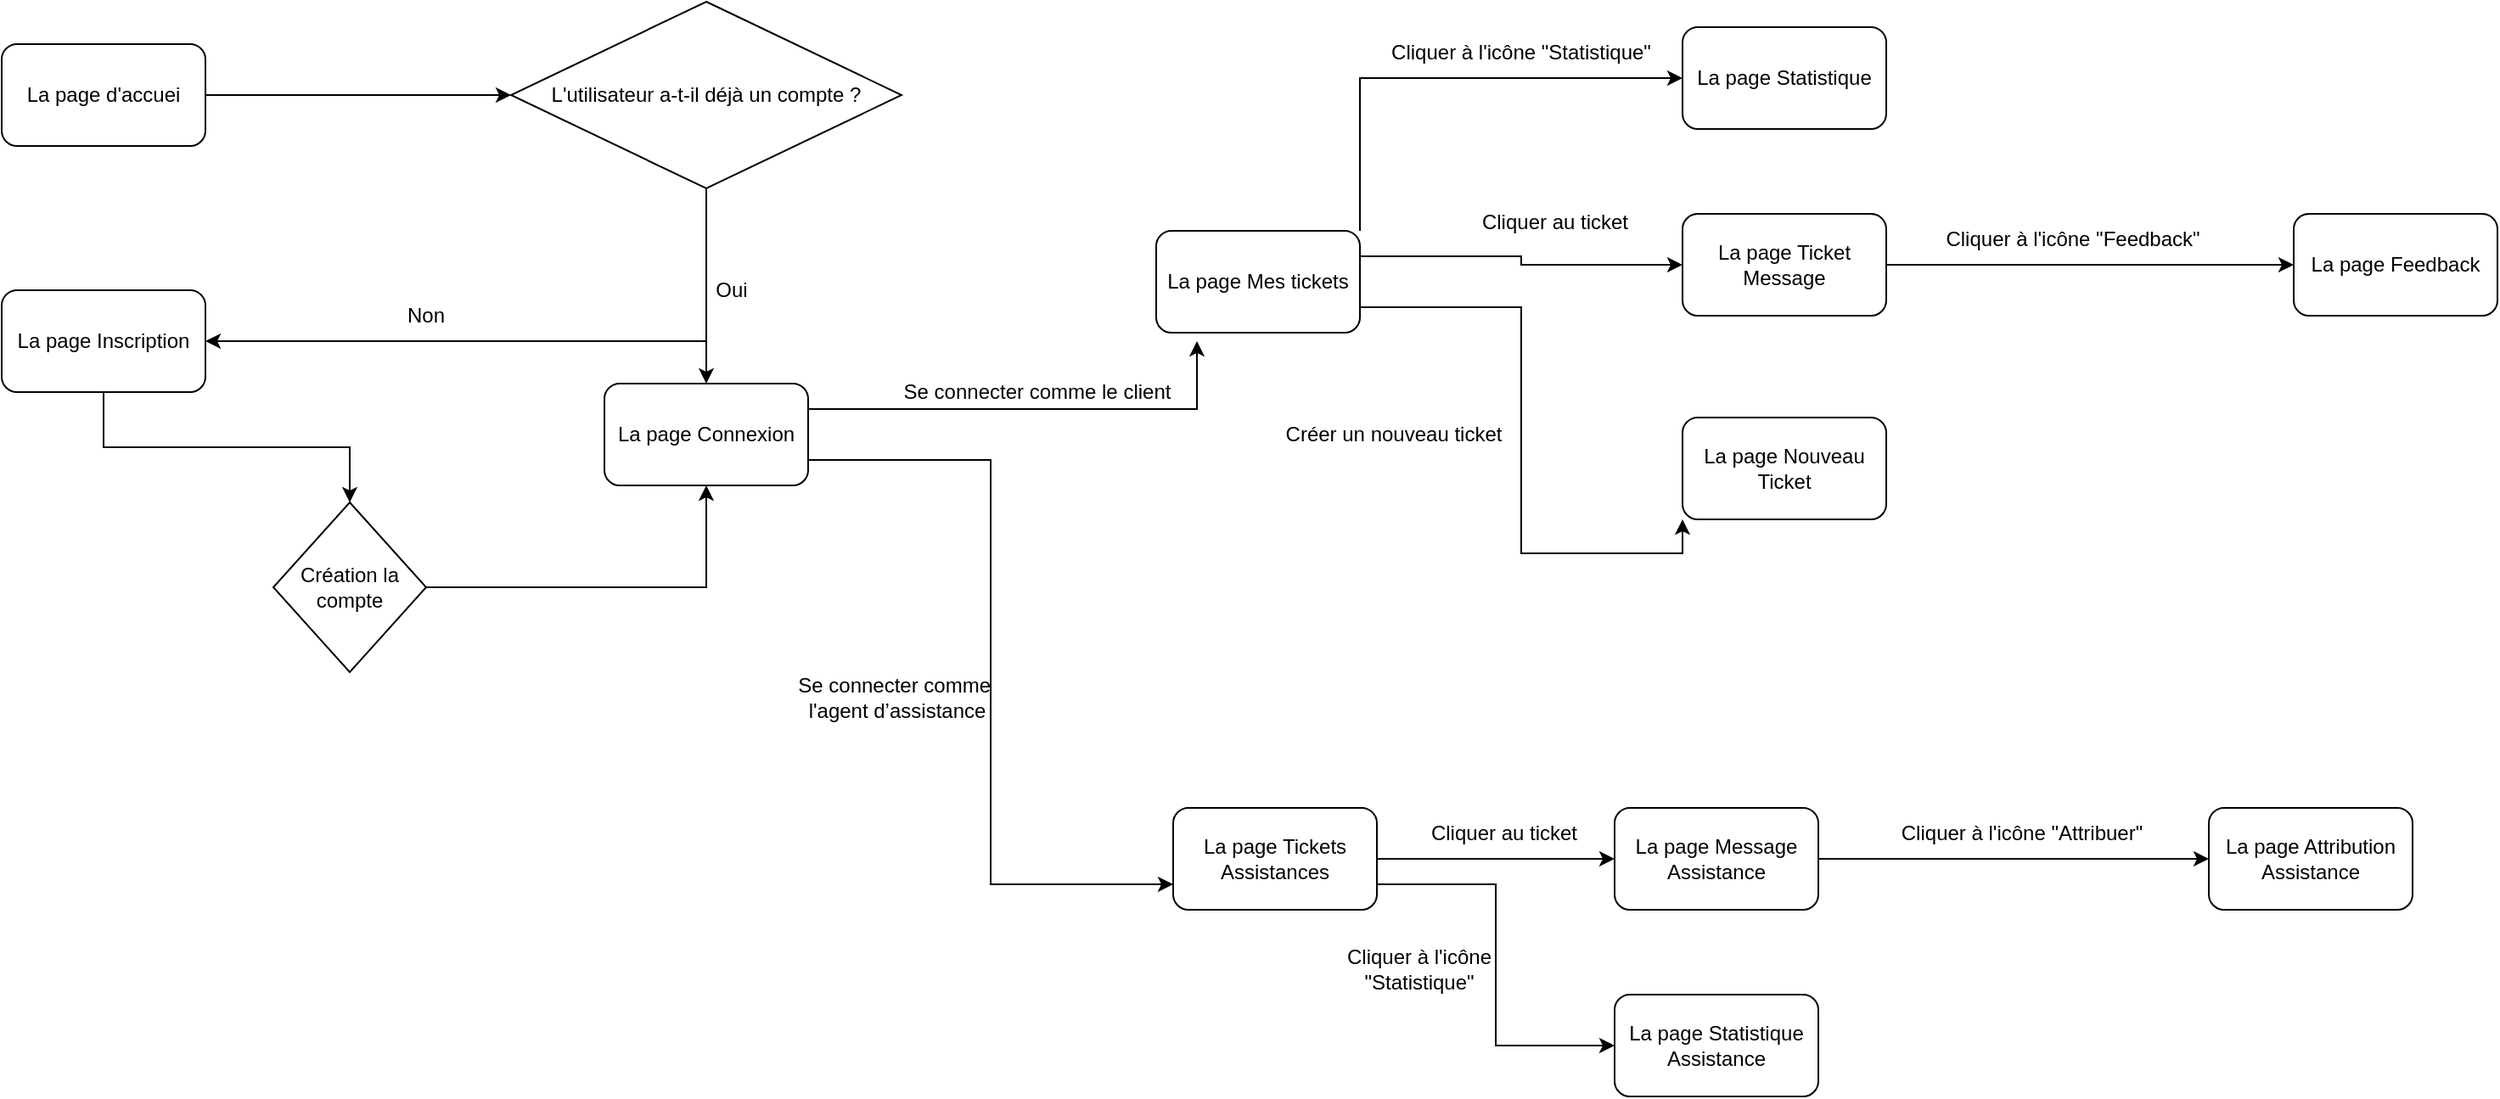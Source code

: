 <mxfile version="26.0.16">
  <diagram name="Page-1" id="PZg97KTY7F96a95LZp9g">
    <mxGraphModel dx="1714" dy="911" grid="1" gridSize="10" guides="1" tooltips="1" connect="1" arrows="1" fold="1" page="1" pageScale="1" pageWidth="850" pageHeight="1100" math="0" shadow="0">
      <root>
        <mxCell id="0" />
        <mxCell id="1" parent="0" />
        <mxCell id="D9wEZPpolZK-ULxr1iL8-17" style="edgeStyle=orthogonalEdgeStyle;rounded=0;orthogonalLoop=1;jettySize=auto;html=1;exitX=1;exitY=0.5;exitDx=0;exitDy=0;entryX=0;entryY=0.5;entryDx=0;entryDy=0;" edge="1" parent="1" source="D9wEZPpolZK-ULxr1iL8-1" target="D9wEZPpolZK-ULxr1iL8-3">
          <mxGeometry relative="1" as="geometry" />
        </mxCell>
        <mxCell id="D9wEZPpolZK-ULxr1iL8-1" value="La page d&#39;accuei" style="rounded=1;whiteSpace=wrap;html=1;" vertex="1" parent="1">
          <mxGeometry x="100" y="40" width="120" height="60" as="geometry" />
        </mxCell>
        <mxCell id="D9wEZPpolZK-ULxr1iL8-16" style="edgeStyle=orthogonalEdgeStyle;rounded=0;orthogonalLoop=1;jettySize=auto;html=1;exitX=0.5;exitY=1;exitDx=0;exitDy=0;" edge="1" parent="1" source="D9wEZPpolZK-ULxr1iL8-3" target="D9wEZPpolZK-ULxr1iL8-6">
          <mxGeometry relative="1" as="geometry" />
        </mxCell>
        <mxCell id="D9wEZPpolZK-ULxr1iL8-19" style="edgeStyle=orthogonalEdgeStyle;rounded=0;orthogonalLoop=1;jettySize=auto;html=1;exitX=0.5;exitY=1;exitDx=0;exitDy=0;entryX=1;entryY=0.5;entryDx=0;entryDy=0;" edge="1" parent="1" source="D9wEZPpolZK-ULxr1iL8-3" target="D9wEZPpolZK-ULxr1iL8-9">
          <mxGeometry relative="1" as="geometry" />
        </mxCell>
        <mxCell id="D9wEZPpolZK-ULxr1iL8-3" value="L&#39;utilisateur a-t-il déjà un compte ?" style="rhombus;whiteSpace=wrap;html=1;" vertex="1" parent="1">
          <mxGeometry x="400" y="15" width="230" height="110" as="geometry" />
        </mxCell>
        <mxCell id="D9wEZPpolZK-ULxr1iL8-27" style="edgeStyle=orthogonalEdgeStyle;rounded=0;orthogonalLoop=1;jettySize=auto;html=1;exitX=1;exitY=0.75;exitDx=0;exitDy=0;entryX=0;entryY=0.75;entryDx=0;entryDy=0;" edge="1" parent="1" source="D9wEZPpolZK-ULxr1iL8-6" target="D9wEZPpolZK-ULxr1iL8-23">
          <mxGeometry relative="1" as="geometry" />
        </mxCell>
        <mxCell id="D9wEZPpolZK-ULxr1iL8-6" value="La page Connexion" style="rounded=1;whiteSpace=wrap;html=1;" vertex="1" parent="1">
          <mxGeometry x="455" y="240" width="120" height="60" as="geometry" />
        </mxCell>
        <mxCell id="D9wEZPpolZK-ULxr1iL8-8" value="Oui" style="text;strokeColor=none;align=center;fillColor=none;html=1;verticalAlign=middle;whiteSpace=wrap;rounded=0;" vertex="1" parent="1">
          <mxGeometry x="500" y="170" width="60" height="30" as="geometry" />
        </mxCell>
        <mxCell id="D9wEZPpolZK-ULxr1iL8-21" style="edgeStyle=orthogonalEdgeStyle;rounded=0;orthogonalLoop=1;jettySize=auto;html=1;exitX=0.5;exitY=1;exitDx=0;exitDy=0;" edge="1" parent="1" source="D9wEZPpolZK-ULxr1iL8-9" target="D9wEZPpolZK-ULxr1iL8-13">
          <mxGeometry relative="1" as="geometry" />
        </mxCell>
        <mxCell id="D9wEZPpolZK-ULxr1iL8-9" value="La page Inscription" style="rounded=1;whiteSpace=wrap;html=1;" vertex="1" parent="1">
          <mxGeometry x="100" y="185" width="120" height="60" as="geometry" />
        </mxCell>
        <mxCell id="D9wEZPpolZK-ULxr1iL8-12" value="Non" style="text;strokeColor=none;align=center;fillColor=none;html=1;verticalAlign=middle;whiteSpace=wrap;rounded=0;" vertex="1" parent="1">
          <mxGeometry x="320" y="185" width="60" height="30" as="geometry" />
        </mxCell>
        <mxCell id="D9wEZPpolZK-ULxr1iL8-15" style="edgeStyle=orthogonalEdgeStyle;rounded=0;orthogonalLoop=1;jettySize=auto;html=1;" edge="1" parent="1" source="D9wEZPpolZK-ULxr1iL8-13" target="D9wEZPpolZK-ULxr1iL8-6">
          <mxGeometry relative="1" as="geometry" />
        </mxCell>
        <mxCell id="D9wEZPpolZK-ULxr1iL8-13" value="Création la compte" style="rhombus;whiteSpace=wrap;html=1;" vertex="1" parent="1">
          <mxGeometry x="260" y="310" width="90" height="100" as="geometry" />
        </mxCell>
        <mxCell id="D9wEZPpolZK-ULxr1iL8-30" style="edgeStyle=orthogonalEdgeStyle;rounded=0;orthogonalLoop=1;jettySize=auto;html=1;exitX=1;exitY=0.25;exitDx=0;exitDy=0;entryX=0;entryY=0.5;entryDx=0;entryDy=0;" edge="1" parent="1" source="D9wEZPpolZK-ULxr1iL8-22" target="D9wEZPpolZK-ULxr1iL8-29">
          <mxGeometry relative="1" as="geometry" />
        </mxCell>
        <mxCell id="D9wEZPpolZK-ULxr1iL8-33" style="edgeStyle=orthogonalEdgeStyle;rounded=0;orthogonalLoop=1;jettySize=auto;html=1;exitX=1;exitY=0.75;exitDx=0;exitDy=0;entryX=0;entryY=1;entryDx=0;entryDy=0;" edge="1" parent="1" source="D9wEZPpolZK-ULxr1iL8-22" target="D9wEZPpolZK-ULxr1iL8-32">
          <mxGeometry relative="1" as="geometry" />
        </mxCell>
        <mxCell id="D9wEZPpolZK-ULxr1iL8-36" style="edgeStyle=orthogonalEdgeStyle;rounded=0;orthogonalLoop=1;jettySize=auto;html=1;exitX=1;exitY=0;exitDx=0;exitDy=0;entryX=0;entryY=0.5;entryDx=0;entryDy=0;" edge="1" parent="1" source="D9wEZPpolZK-ULxr1iL8-22" target="D9wEZPpolZK-ULxr1iL8-35">
          <mxGeometry relative="1" as="geometry" />
        </mxCell>
        <mxCell id="D9wEZPpolZK-ULxr1iL8-22" value="La page Mes tickets" style="rounded=1;whiteSpace=wrap;html=1;" vertex="1" parent="1">
          <mxGeometry x="780" y="150" width="120" height="60" as="geometry" />
        </mxCell>
        <mxCell id="D9wEZPpolZK-ULxr1iL8-42" style="edgeStyle=orthogonalEdgeStyle;rounded=0;orthogonalLoop=1;jettySize=auto;html=1;exitX=1;exitY=0.5;exitDx=0;exitDy=0;entryX=0;entryY=0.5;entryDx=0;entryDy=0;" edge="1" parent="1" source="D9wEZPpolZK-ULxr1iL8-23" target="D9wEZPpolZK-ULxr1iL8-41">
          <mxGeometry relative="1" as="geometry" />
        </mxCell>
        <mxCell id="D9wEZPpolZK-ULxr1iL8-46" style="edgeStyle=orthogonalEdgeStyle;rounded=0;orthogonalLoop=1;jettySize=auto;html=1;exitX=1;exitY=0.75;exitDx=0;exitDy=0;entryX=0;entryY=0.5;entryDx=0;entryDy=0;" edge="1" parent="1" source="D9wEZPpolZK-ULxr1iL8-23" target="D9wEZPpolZK-ULxr1iL8-45">
          <mxGeometry relative="1" as="geometry" />
        </mxCell>
        <mxCell id="D9wEZPpolZK-ULxr1iL8-23" value="La page Tickets Assistances" style="rounded=1;whiteSpace=wrap;html=1;" vertex="1" parent="1">
          <mxGeometry x="790" y="490" width="120" height="60" as="geometry" />
        </mxCell>
        <mxCell id="D9wEZPpolZK-ULxr1iL8-25" style="edgeStyle=orthogonalEdgeStyle;rounded=0;orthogonalLoop=1;jettySize=auto;html=1;exitX=1;exitY=0.25;exitDx=0;exitDy=0;entryX=0.2;entryY=1.083;entryDx=0;entryDy=0;entryPerimeter=0;" edge="1" parent="1" source="D9wEZPpolZK-ULxr1iL8-6" target="D9wEZPpolZK-ULxr1iL8-22">
          <mxGeometry relative="1" as="geometry" />
        </mxCell>
        <mxCell id="D9wEZPpolZK-ULxr1iL8-26" value="Se connecter comme le client" style="text;strokeColor=none;align=center;fillColor=none;html=1;verticalAlign=middle;whiteSpace=wrap;rounded=0;" vertex="1" parent="1">
          <mxGeometry x="610" y="230" width="200" height="30" as="geometry" />
        </mxCell>
        <mxCell id="D9wEZPpolZK-ULxr1iL8-28" value="Se connecter comme&amp;nbsp; l&#39;agent d’assistance" style="text;strokeColor=none;align=center;fillColor=none;html=1;verticalAlign=middle;whiteSpace=wrap;rounded=0;" vertex="1" parent="1">
          <mxGeometry x="550" y="410" width="155" height="30" as="geometry" />
        </mxCell>
        <mxCell id="D9wEZPpolZK-ULxr1iL8-39" style="edgeStyle=orthogonalEdgeStyle;rounded=0;orthogonalLoop=1;jettySize=auto;html=1;exitX=1;exitY=0.5;exitDx=0;exitDy=0;" edge="1" parent="1" source="D9wEZPpolZK-ULxr1iL8-29" target="D9wEZPpolZK-ULxr1iL8-38">
          <mxGeometry relative="1" as="geometry" />
        </mxCell>
        <mxCell id="D9wEZPpolZK-ULxr1iL8-29" value="La page Ticket Message" style="rounded=1;whiteSpace=wrap;html=1;" vertex="1" parent="1">
          <mxGeometry x="1090" y="140" width="120" height="60" as="geometry" />
        </mxCell>
        <mxCell id="D9wEZPpolZK-ULxr1iL8-31" value="Cliquer au ticket" style="text;strokeColor=none;align=center;fillColor=none;html=1;verticalAlign=middle;whiteSpace=wrap;rounded=0;" vertex="1" parent="1">
          <mxGeometry x="960" y="130" width="110" height="30" as="geometry" />
        </mxCell>
        <mxCell id="D9wEZPpolZK-ULxr1iL8-32" value="La page Nouveau Ticket" style="rounded=1;whiteSpace=wrap;html=1;" vertex="1" parent="1">
          <mxGeometry x="1090" y="260" width="120" height="60" as="geometry" />
        </mxCell>
        <mxCell id="D9wEZPpolZK-ULxr1iL8-34" value="Créer un nouveau ticket" style="text;strokeColor=none;align=center;fillColor=none;html=1;verticalAlign=middle;whiteSpace=wrap;rounded=0;" vertex="1" parent="1">
          <mxGeometry x="850" y="255" width="140" height="30" as="geometry" />
        </mxCell>
        <mxCell id="D9wEZPpolZK-ULxr1iL8-35" value="La page Statistique" style="rounded=1;whiteSpace=wrap;html=1;" vertex="1" parent="1">
          <mxGeometry x="1090" y="30" width="120" height="60" as="geometry" />
        </mxCell>
        <mxCell id="D9wEZPpolZK-ULxr1iL8-37" value="Cliquer à l&#39;icône &quot;Statistique&quot;" style="text;strokeColor=none;align=center;fillColor=none;html=1;verticalAlign=middle;whiteSpace=wrap;rounded=0;" vertex="1" parent="1">
          <mxGeometry x="900" y="30" width="190" height="30" as="geometry" />
        </mxCell>
        <mxCell id="D9wEZPpolZK-ULxr1iL8-38" value="La page Feedback" style="rounded=1;whiteSpace=wrap;html=1;" vertex="1" parent="1">
          <mxGeometry x="1450" y="140" width="120" height="60" as="geometry" />
        </mxCell>
        <mxCell id="D9wEZPpolZK-ULxr1iL8-40" value="Cliquer à l&#39;icône &quot;Feedback&quot;" style="text;strokeColor=none;align=center;fillColor=none;html=1;verticalAlign=middle;whiteSpace=wrap;rounded=0;" vertex="1" parent="1">
          <mxGeometry x="1230" y="140" width="180" height="30" as="geometry" />
        </mxCell>
        <mxCell id="D9wEZPpolZK-ULxr1iL8-48" style="edgeStyle=orthogonalEdgeStyle;rounded=0;orthogonalLoop=1;jettySize=auto;html=1;exitX=1;exitY=0.5;exitDx=0;exitDy=0;entryX=0;entryY=0.5;entryDx=0;entryDy=0;" edge="1" parent="1" source="D9wEZPpolZK-ULxr1iL8-41" target="D9wEZPpolZK-ULxr1iL8-47">
          <mxGeometry relative="1" as="geometry" />
        </mxCell>
        <mxCell id="D9wEZPpolZK-ULxr1iL8-41" value="La page Message Assistance" style="rounded=1;whiteSpace=wrap;html=1;" vertex="1" parent="1">
          <mxGeometry x="1050" y="490" width="120" height="60" as="geometry" />
        </mxCell>
        <mxCell id="D9wEZPpolZK-ULxr1iL8-43" value="Cliquer au ticket" style="text;strokeColor=none;align=center;fillColor=none;html=1;verticalAlign=middle;whiteSpace=wrap;rounded=0;" vertex="1" parent="1">
          <mxGeometry x="930" y="490" width="110" height="30" as="geometry" />
        </mxCell>
        <mxCell id="D9wEZPpolZK-ULxr1iL8-44" value="Cliquer à l&#39;icône &quot;Statistique&quot;" style="text;strokeColor=none;align=center;fillColor=none;html=1;verticalAlign=middle;whiteSpace=wrap;rounded=0;" vertex="1" parent="1">
          <mxGeometry x="870" y="570" width="130" height="30" as="geometry" />
        </mxCell>
        <mxCell id="D9wEZPpolZK-ULxr1iL8-45" value="La page Statistique Assistance" style="rounded=1;whiteSpace=wrap;html=1;" vertex="1" parent="1">
          <mxGeometry x="1050" y="600" width="120" height="60" as="geometry" />
        </mxCell>
        <mxCell id="D9wEZPpolZK-ULxr1iL8-47" value="La page Attribution Assistance" style="rounded=1;whiteSpace=wrap;html=1;" vertex="1" parent="1">
          <mxGeometry x="1400" y="490" width="120" height="60" as="geometry" />
        </mxCell>
        <mxCell id="D9wEZPpolZK-ULxr1iL8-49" value="Cliquer à l&#39;icône &quot;Attribuer&quot;" style="text;strokeColor=none;align=center;fillColor=none;html=1;verticalAlign=middle;whiteSpace=wrap;rounded=0;" vertex="1" parent="1">
          <mxGeometry x="1200" y="490" width="180" height="30" as="geometry" />
        </mxCell>
      </root>
    </mxGraphModel>
  </diagram>
</mxfile>
